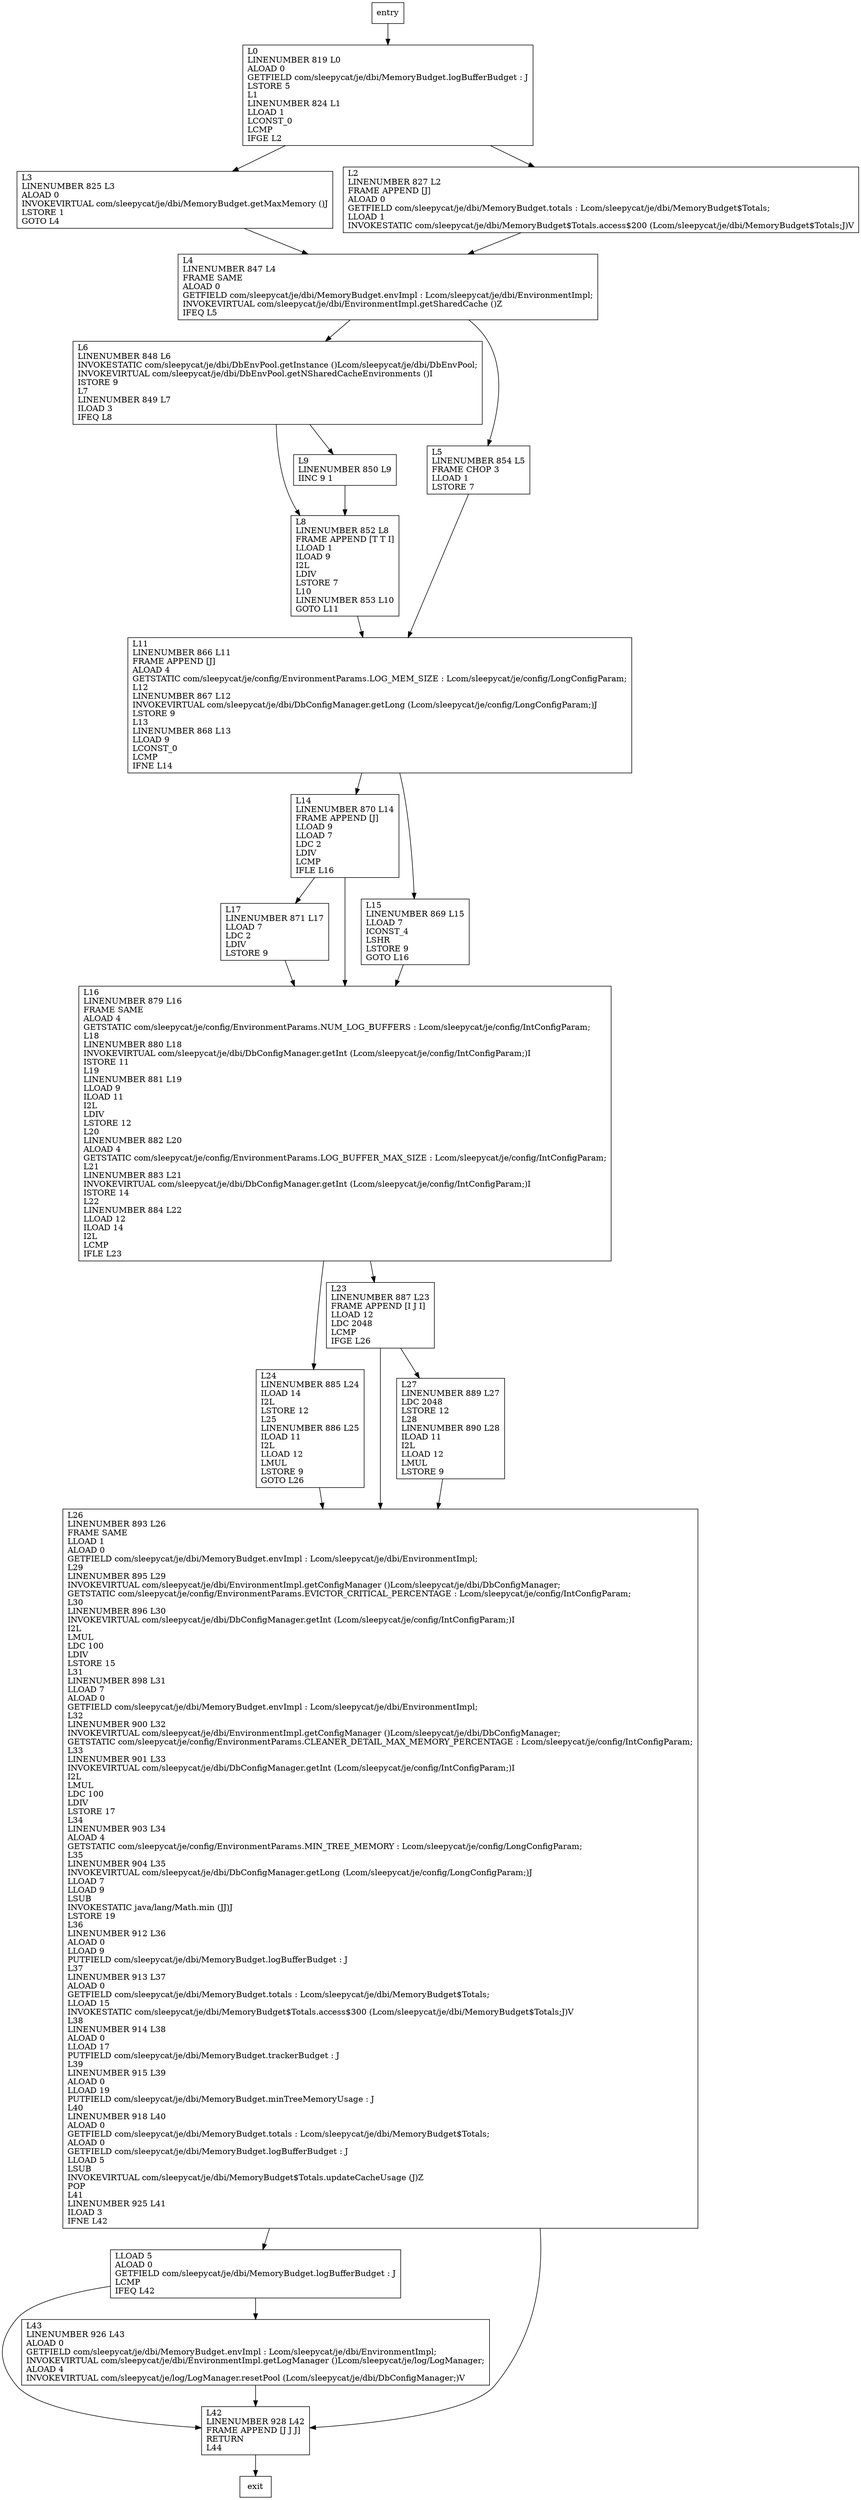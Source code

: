 digraph reset {
node [shape=record];
1645399687 [label="LLOAD 5\lALOAD 0\lGETFIELD com/sleepycat/je/dbi/MemoryBudget.logBufferBudget : J\lLCMP\lIFEQ L42\l"];
387961130 [label="L42\lLINENUMBER 928 L42\lFRAME APPEND [J J J]\lRETURN\lL44\l"];
494348671 [label="L26\lLINENUMBER 893 L26\lFRAME SAME\lLLOAD 1\lALOAD 0\lGETFIELD com/sleepycat/je/dbi/MemoryBudget.envImpl : Lcom/sleepycat/je/dbi/EnvironmentImpl;\lL29\lLINENUMBER 895 L29\lINVOKEVIRTUAL com/sleepycat/je/dbi/EnvironmentImpl.getConfigManager ()Lcom/sleepycat/je/dbi/DbConfigManager;\lGETSTATIC com/sleepycat/je/config/EnvironmentParams.EVICTOR_CRITICAL_PERCENTAGE : Lcom/sleepycat/je/config/IntConfigParam;\lL30\lLINENUMBER 896 L30\lINVOKEVIRTUAL com/sleepycat/je/dbi/DbConfigManager.getInt (Lcom/sleepycat/je/config/IntConfigParam;)I\lI2L\lLMUL\lLDC 100\lLDIV\lLSTORE 15\lL31\lLINENUMBER 898 L31\lLLOAD 7\lALOAD 0\lGETFIELD com/sleepycat/je/dbi/MemoryBudget.envImpl : Lcom/sleepycat/je/dbi/EnvironmentImpl;\lL32\lLINENUMBER 900 L32\lINVOKEVIRTUAL com/sleepycat/je/dbi/EnvironmentImpl.getConfigManager ()Lcom/sleepycat/je/dbi/DbConfigManager;\lGETSTATIC com/sleepycat/je/config/EnvironmentParams.CLEANER_DETAIL_MAX_MEMORY_PERCENTAGE : Lcom/sleepycat/je/config/IntConfigParam;\lL33\lLINENUMBER 901 L33\lINVOKEVIRTUAL com/sleepycat/je/dbi/DbConfigManager.getInt (Lcom/sleepycat/je/config/IntConfigParam;)I\lI2L\lLMUL\lLDC 100\lLDIV\lLSTORE 17\lL34\lLINENUMBER 903 L34\lALOAD 4\lGETSTATIC com/sleepycat/je/config/EnvironmentParams.MIN_TREE_MEMORY : Lcom/sleepycat/je/config/LongConfigParam;\lL35\lLINENUMBER 904 L35\lINVOKEVIRTUAL com/sleepycat/je/dbi/DbConfigManager.getLong (Lcom/sleepycat/je/config/LongConfigParam;)J\lLLOAD 7\lLLOAD 9\lLSUB\lINVOKESTATIC java/lang/Math.min (JJ)J\lLSTORE 19\lL36\lLINENUMBER 912 L36\lALOAD 0\lLLOAD 9\lPUTFIELD com/sleepycat/je/dbi/MemoryBudget.logBufferBudget : J\lL37\lLINENUMBER 913 L37\lALOAD 0\lGETFIELD com/sleepycat/je/dbi/MemoryBudget.totals : Lcom/sleepycat/je/dbi/MemoryBudget$Totals;\lLLOAD 15\lINVOKESTATIC com/sleepycat/je/dbi/MemoryBudget$Totals.access$300 (Lcom/sleepycat/je/dbi/MemoryBudget$Totals;J)V\lL38\lLINENUMBER 914 L38\lALOAD 0\lLLOAD 17\lPUTFIELD com/sleepycat/je/dbi/MemoryBudget.trackerBudget : J\lL39\lLINENUMBER 915 L39\lALOAD 0\lLLOAD 19\lPUTFIELD com/sleepycat/je/dbi/MemoryBudget.minTreeMemoryUsage : J\lL40\lLINENUMBER 918 L40\lALOAD 0\lGETFIELD com/sleepycat/je/dbi/MemoryBudget.totals : Lcom/sleepycat/je/dbi/MemoryBudget$Totals;\lALOAD 0\lGETFIELD com/sleepycat/je/dbi/MemoryBudget.logBufferBudget : J\lLLOAD 5\lLSUB\lINVOKEVIRTUAL com/sleepycat/je/dbi/MemoryBudget$Totals.updateCacheUsage (J)Z\lPOP\lL41\lLINENUMBER 925 L41\lILOAD 3\lIFNE L42\l"];
1278473694 [label="L3\lLINENUMBER 825 L3\lALOAD 0\lINVOKEVIRTUAL com/sleepycat/je/dbi/MemoryBudget.getMaxMemory ()J\lLSTORE 1\lGOTO L4\l"];
1054154432 [label="L14\lLINENUMBER 870 L14\lFRAME APPEND [J]\lLLOAD 9\lLLOAD 7\lLDC 2\lLDIV\lLCMP\lIFLE L16\l"];
2005549325 [label="L0\lLINENUMBER 819 L0\lALOAD 0\lGETFIELD com/sleepycat/je/dbi/MemoryBudget.logBufferBudget : J\lLSTORE 5\lL1\lLINENUMBER 824 L1\lLLOAD 1\lLCONST_0\lLCMP\lIFGE L2\l"];
1492634186 [label="L15\lLINENUMBER 869 L15\lLLOAD 7\lICONST_4\lLSHR\lLSTORE 9\lGOTO L16\l"];
422053560 [label="L11\lLINENUMBER 866 L11\lFRAME APPEND [J]\lALOAD 4\lGETSTATIC com/sleepycat/je/config/EnvironmentParams.LOG_MEM_SIZE : Lcom/sleepycat/je/config/LongConfigParam;\lL12\lLINENUMBER 867 L12\lINVOKEVIRTUAL com/sleepycat/je/dbi/DbConfigManager.getLong (Lcom/sleepycat/je/config/LongConfigParam;)J\lLSTORE 9\lL13\lLINENUMBER 868 L13\lLLOAD 9\lLCONST_0\lLCMP\lIFNE L14\l"];
1100050024 [label="L24\lLINENUMBER 885 L24\lILOAD 14\lI2L\lLSTORE 12\lL25\lLINENUMBER 886 L25\lILOAD 11\lI2L\lLLOAD 12\lLMUL\lLSTORE 9\lGOTO L26\l"];
22864655 [label="L8\lLINENUMBER 852 L8\lFRAME APPEND [T T I]\lLLOAD 1\lILOAD 9\lI2L\lLDIV\lLSTORE 7\lL10\lLINENUMBER 853 L10\lGOTO L11\l"];
668095810 [label="L17\lLINENUMBER 871 L17\lLLOAD 7\lLDC 2\lLDIV\lLSTORE 9\l"];
856112743 [label="L43\lLINENUMBER 926 L43\lALOAD 0\lGETFIELD com/sleepycat/je/dbi/MemoryBudget.envImpl : Lcom/sleepycat/je/dbi/EnvironmentImpl;\lINVOKEVIRTUAL com/sleepycat/je/dbi/EnvironmentImpl.getLogManager ()Lcom/sleepycat/je/log/LogManager;\lALOAD 4\lINVOKEVIRTUAL com/sleepycat/je/log/LogManager.resetPool (Lcom/sleepycat/je/dbi/DbConfigManager;)V\l"];
1471565465 [label="L2\lLINENUMBER 827 L2\lFRAME APPEND [J]\lALOAD 0\lGETFIELD com/sleepycat/je/dbi/MemoryBudget.totals : Lcom/sleepycat/je/dbi/MemoryBudget$Totals;\lLLOAD 1\lINVOKESTATIC com/sleepycat/je/dbi/MemoryBudget$Totals.access$200 (Lcom/sleepycat/je/dbi/MemoryBudget$Totals;J)V\l"];
311597593 [label="L4\lLINENUMBER 847 L4\lFRAME SAME\lALOAD 0\lGETFIELD com/sleepycat/je/dbi/MemoryBudget.envImpl : Lcom/sleepycat/je/dbi/EnvironmentImpl;\lINVOKEVIRTUAL com/sleepycat/je/dbi/EnvironmentImpl.getSharedCache ()Z\lIFEQ L5\l"];
683280342 [label="L27\lLINENUMBER 889 L27\lLDC 2048\lLSTORE 12\lL28\lLINENUMBER 890 L28\lILOAD 11\lI2L\lLLOAD 12\lLMUL\lLSTORE 9\l"];
934617967 [label="L6\lLINENUMBER 848 L6\lINVOKESTATIC com/sleepycat/je/dbi/DbEnvPool.getInstance ()Lcom/sleepycat/je/dbi/DbEnvPool;\lINVOKEVIRTUAL com/sleepycat/je/dbi/DbEnvPool.getNSharedCacheEnvironments ()I\lISTORE 9\lL7\lLINENUMBER 849 L7\lILOAD 3\lIFEQ L8\l"];
2123792878 [label="L16\lLINENUMBER 879 L16\lFRAME SAME\lALOAD 4\lGETSTATIC com/sleepycat/je/config/EnvironmentParams.NUM_LOG_BUFFERS : Lcom/sleepycat/je/config/IntConfigParam;\lL18\lLINENUMBER 880 L18\lINVOKEVIRTUAL com/sleepycat/je/dbi/DbConfigManager.getInt (Lcom/sleepycat/je/config/IntConfigParam;)I\lISTORE 11\lL19\lLINENUMBER 881 L19\lLLOAD 9\lILOAD 11\lI2L\lLDIV\lLSTORE 12\lL20\lLINENUMBER 882 L20\lALOAD 4\lGETSTATIC com/sleepycat/je/config/EnvironmentParams.LOG_BUFFER_MAX_SIZE : Lcom/sleepycat/je/config/IntConfigParam;\lL21\lLINENUMBER 883 L21\lINVOKEVIRTUAL com/sleepycat/je/dbi/DbConfigManager.getInt (Lcom/sleepycat/je/config/IntConfigParam;)I\lISTORE 14\lL22\lLINENUMBER 884 L22\lLLOAD 12\lILOAD 14\lI2L\lLCMP\lIFLE L23\l"];
119071599 [label="L9\lLINENUMBER 850 L9\lIINC 9 1\l"];
1385324934 [label="L5\lLINENUMBER 854 L5\lFRAME CHOP 3\lLLOAD 1\lLSTORE 7\l"];
1461996420 [label="L23\lLINENUMBER 887 L23\lFRAME APPEND [I J I]\lLLOAD 12\lLDC 2048\lLCMP\lIFGE L26\l"];
entry;
exit;
1645399687 -> 387961130
1645399687 -> 856112743
387961130 -> exit
494348671 -> 1645399687
494348671 -> 387961130
1278473694 -> 311597593
1054154432 -> 668095810
1054154432 -> 2123792878
2005549325 -> 1471565465
2005549325 -> 1278473694
1492634186 -> 2123792878
entry -> 2005549325
422053560 -> 1054154432
422053560 -> 1492634186
1100050024 -> 494348671
22864655 -> 422053560
668095810 -> 2123792878
856112743 -> 387961130
1471565465 -> 311597593
311597593 -> 934617967
311597593 -> 1385324934
683280342 -> 494348671
934617967 -> 22864655
934617967 -> 119071599
2123792878 -> 1100050024
2123792878 -> 1461996420
119071599 -> 22864655
1385324934 -> 422053560
1461996420 -> 494348671
1461996420 -> 683280342
}
